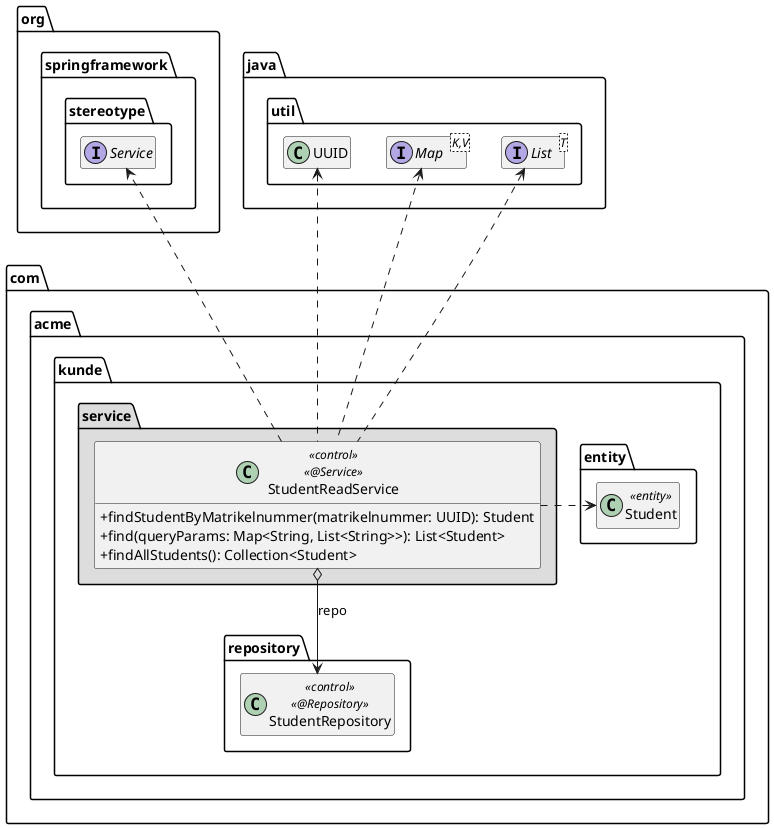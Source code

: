 @startuml StudentReadService

skinparam classAttributeIconSize 0

package org.springframework.stereotype {
    interface Service
}

package java.util {
    interface List<T>
    interface Map<K,V>
    class UUID

    UUID .left[hidden].> Service
}

package com.acme.kunde {
    package entity {
        class Student << entity >>

        Student .up[hidden].> List
    }

    package repository {
        class StudentRepository << control >> << @Repository >>
    }

    package service #DDDDDD {
        class StudentReadService << control >> << @Service >> {
            + findStudentByMatrikelnummer(matrikelnummer: UUID): Student
            + find(queryParams: Map<String, List<String>>): List<Student>
            + findAllStudents(): Collection<Student>
        }

        StudentReadService o--> StudentRepository : repo
        StudentReadService .right.> Student
        StudentReadService ..> Service
        StudentReadService .up.> UUID
        StudentReadService .up> List
        StudentReadService .up.> Map
    }
}

hide empty members
@enduml
